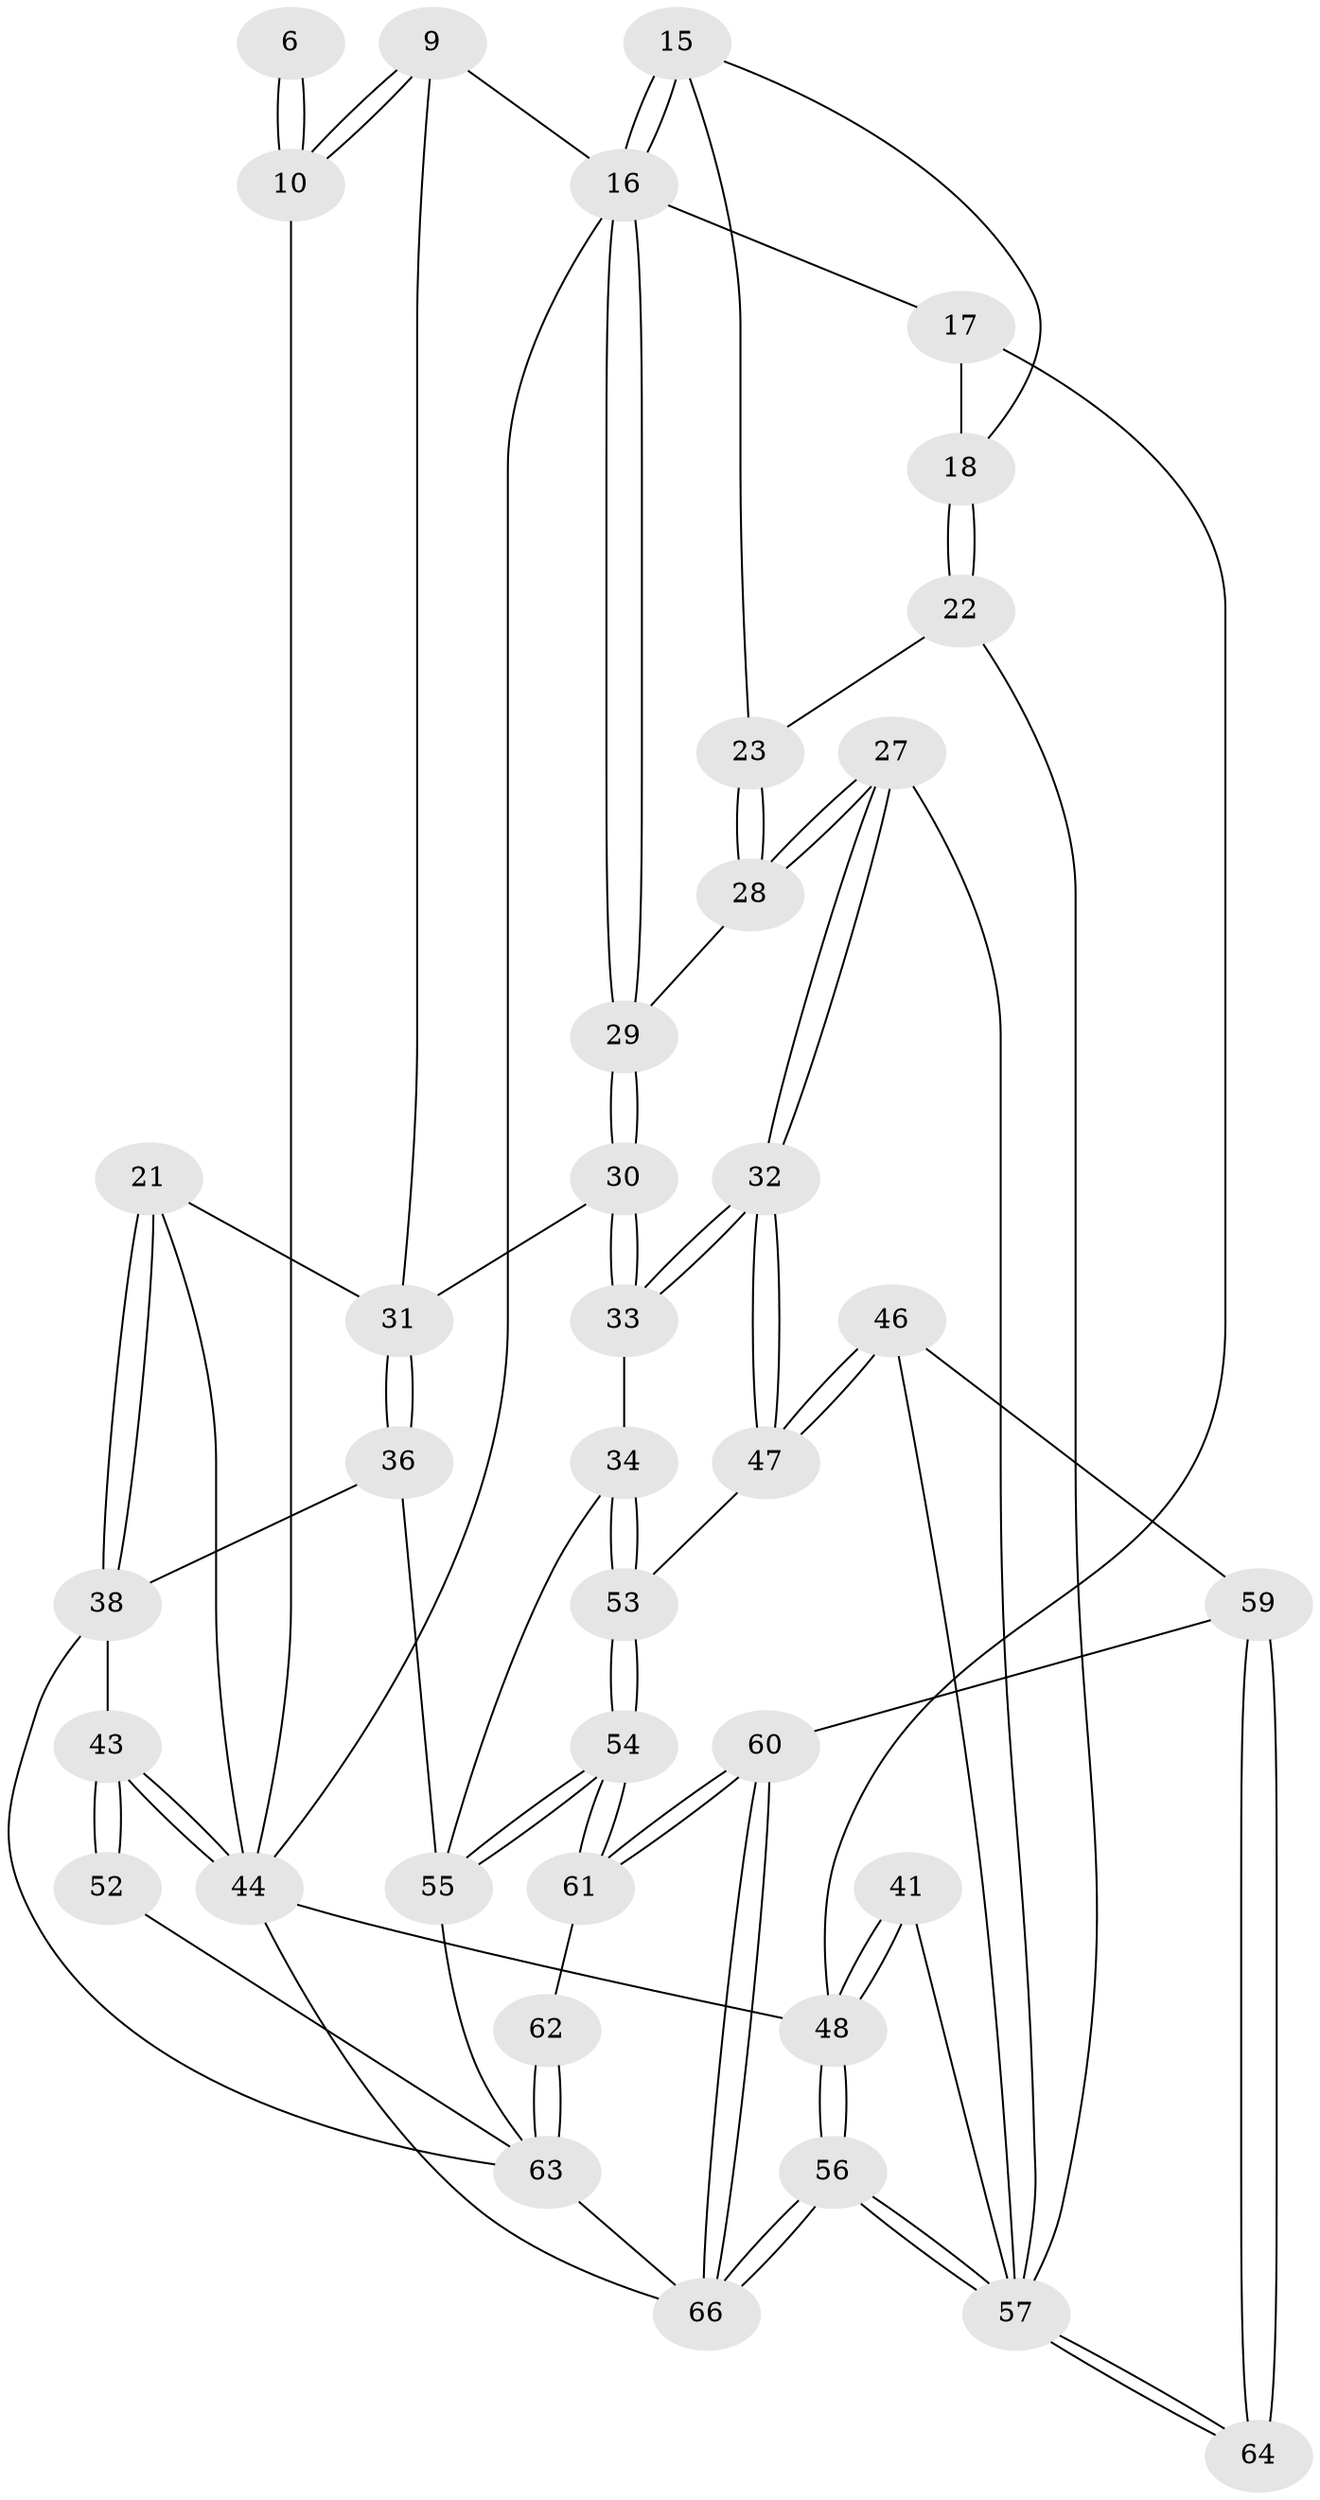 // original degree distribution, {3: 0.030303030303030304, 5: 0.5454545454545454, 4: 0.22727272727272727, 6: 0.19696969696969696}
// Generated by graph-tools (version 1.1) at 2025/06/03/04/25 22:06:27]
// undirected, 39 vertices, 93 edges
graph export_dot {
graph [start="1"]
  node [color=gray90,style=filled];
  6 [pos="+0.20447898330787223+0.004930932397922486"];
  9 [pos="+0.3006052754742849+0.21107188784708314"];
  10 [pos="+0.23134466834359493+0.13942354896537182",super="+5"];
  15 [pos="+0.6026676477638166+0.16512386803335238"];
  16 [pos="+0.6024450569881385+0.1653627541812258",super="+8"];
  17 [pos="+0.8551394980343069+0.0756850596483274",super="+12"];
  18 [pos="+0.8209584400428143+0.14515881546561896",super="+14"];
  21 [pos="+0.2729262021029069+0.2941724158854963"];
  22 [pos="+0.8117834163378521+0.20311178141939107"];
  23 [pos="+0.8064021592447727+0.2048126666019804"];
  27 [pos="+0.7755082014753379+0.4898590450746699"];
  28 [pos="+0.7122340904114052+0.33884032529562613"];
  29 [pos="+0.5785535999176185+0.24658826449247384"];
  30 [pos="+0.49257784226321927+0.3193470058765947"];
  31 [pos="+0.4606085316599022+0.3144510235932655",super="+20"];
  32 [pos="+0.7290580285787142+0.5358020935196579"];
  33 [pos="+0.5220628090063476+0.40326964178557523"];
  34 [pos="+0.4228960621715895+0.586693374482027"];
  36 [pos="+0.35199333006611117+0.5939043543374717"];
  38 [pos="+0.19666308280881967+0.4550611506477861",super="+37"];
  41 [pos="+1+0.4775609307137093",super="+24"];
  43 [pos="+0+1",super="+40+39"];
  44 [pos="+0+1",super="+2+4"];
  46 [pos="+0.7794417063700942+0.7520131254348117"];
  47 [pos="+0.6996060933729936+0.6194292851025451"];
  48 [pos="+1+1",super="+13+19"];
  52 [pos="+0.11861673381418483+0.7850435310805548"];
  53 [pos="+0.6157520852034454+0.644729572523589"];
  54 [pos="+0.5119249307079506+0.8265398120503127"];
  55 [pos="+0.4720225675316278+0.7858158277009518",super="+35"];
  56 [pos="+1+1"];
  57 [pos="+1+1",super="+45+42+26+25"];
  59 [pos="+0.5498783908732551+0.9006999895612687",super="+58"];
  60 [pos="+0.52548093055561+0.9034518665892083"];
  61 [pos="+0.5114689641375054+0.8720050679201041"];
  62 [pos="+0.36949701947209723+0.8460177387735893"];
  63 [pos="+0.2920074117848446+1",super="+51+50"];
  64 [pos="+0.7535699206784927+0.9817659650672576"];
  66 [pos="+0.4440336854734138+1",super="+65"];
  6 -- 10 [weight=2];
  6 -- 10;
  9 -- 10;
  9 -- 10;
  9 -- 31;
  9 -- 16;
  10 -- 44;
  15 -- 16;
  15 -- 16;
  15 -- 23;
  15 -- 18;
  16 -- 29;
  16 -- 29;
  16 -- 44;
  16 -- 17;
  17 -- 18 [weight=2];
  17 -- 48 [weight=2];
  18 -- 22;
  18 -- 22;
  21 -- 38;
  21 -- 38;
  21 -- 31;
  21 -- 44;
  22 -- 23;
  22 -- 57;
  23 -- 28;
  23 -- 28;
  27 -- 28;
  27 -- 28;
  27 -- 32;
  27 -- 32;
  27 -- 57;
  28 -- 29;
  29 -- 30;
  29 -- 30;
  30 -- 31;
  30 -- 33;
  30 -- 33;
  31 -- 36;
  31 -- 36;
  32 -- 33;
  32 -- 33;
  32 -- 47;
  32 -- 47;
  33 -- 34;
  34 -- 53;
  34 -- 53;
  34 -- 55;
  36 -- 38;
  36 -- 55;
  38 -- 43;
  38 -- 63;
  41 -- 48 [weight=2];
  41 -- 48;
  41 -- 57 [weight=2];
  43 -- 44 [weight=2];
  43 -- 44;
  43 -- 52 [weight=2];
  43 -- 52;
  44 -- 48 [weight=2];
  44 -- 66;
  46 -- 47;
  46 -- 47;
  46 -- 59;
  46 -- 57;
  47 -- 53;
  48 -- 56;
  48 -- 56;
  52 -- 63;
  53 -- 54;
  53 -- 54;
  54 -- 55;
  54 -- 55;
  54 -- 61;
  54 -- 61;
  55 -- 63;
  56 -- 57;
  56 -- 57;
  56 -- 66;
  56 -- 66;
  57 -- 64;
  57 -- 64;
  59 -- 60;
  59 -- 64 [weight=2];
  59 -- 64;
  60 -- 61;
  60 -- 61;
  60 -- 66;
  60 -- 66;
  61 -- 62;
  62 -- 63 [weight=2];
  62 -- 63;
  63 -- 66;
}
